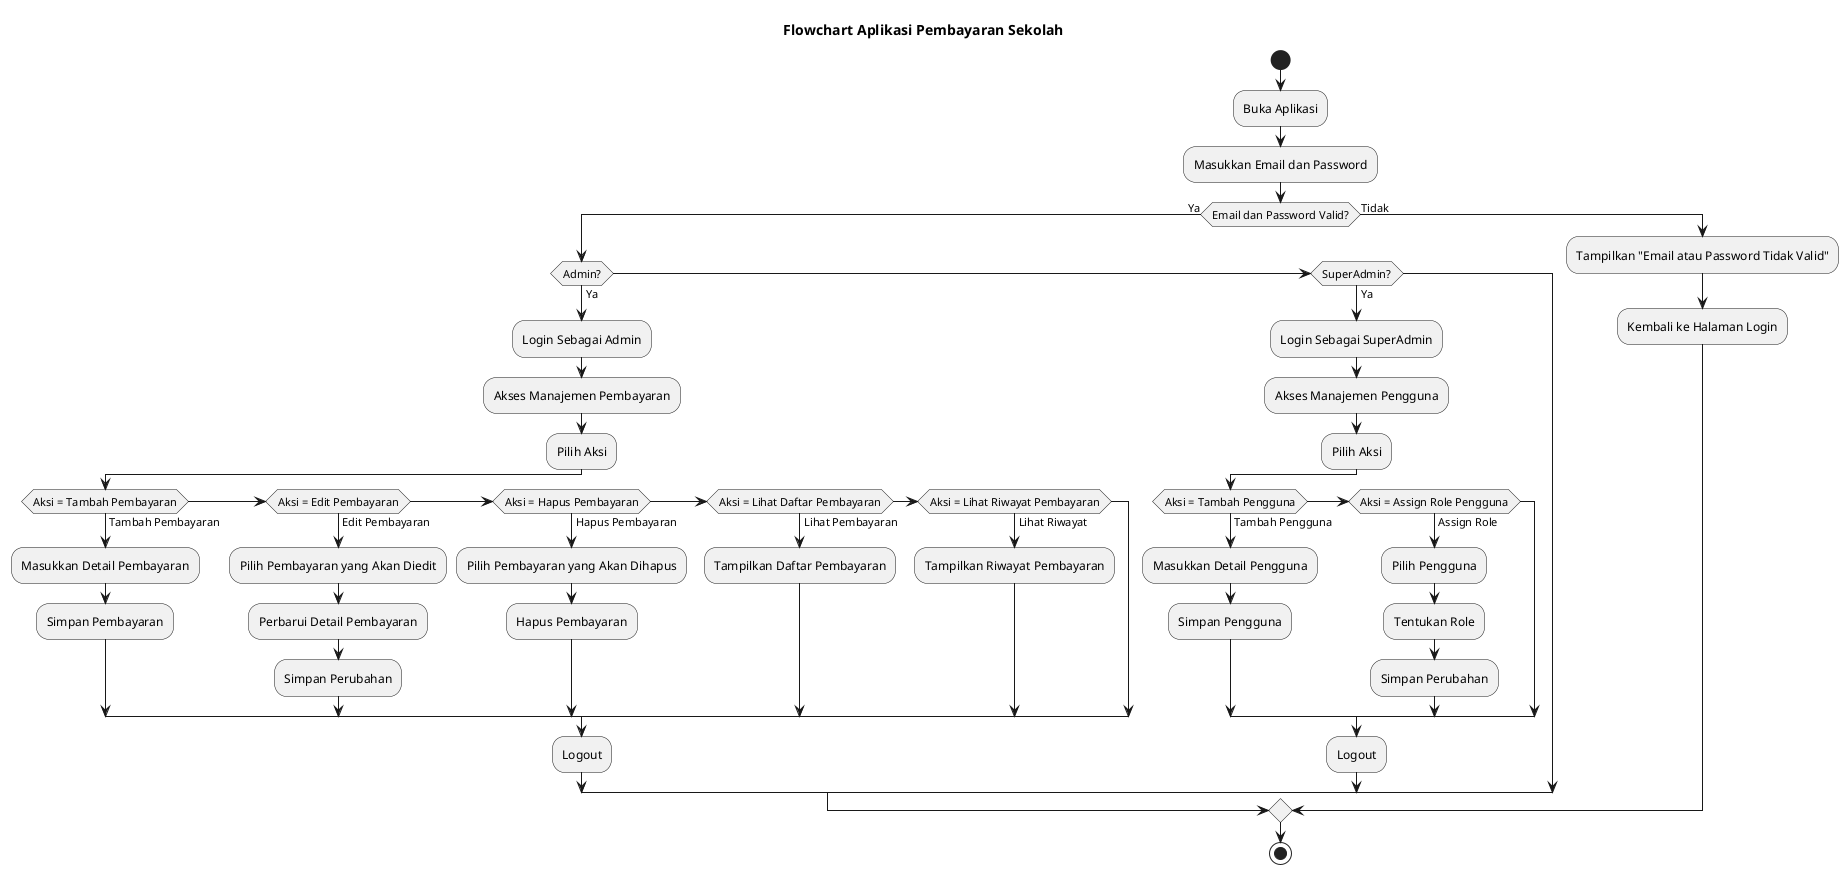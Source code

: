 @startuml pembayaran_sekolah_flowchart
title Flowchart Aplikasi Pembayaran Sekolah

start

:Buka Aplikasi;

:Masukkan Email dan Password;

if (Email dan Password Valid?) then (Ya)
    if (Admin?) then (Ya)
        :Login Sebagai Admin;
        :Akses Manajemen Pembayaran;
        :Pilih Aksi;
        if (Aksi = Tambah Pembayaran) then (Tambah Pembayaran)
            :Masukkan Detail Pembayaran;
            :Simpan Pembayaran;
        elseif (Aksi = Edit Pembayaran) then (Edit Pembayaran)
            :Pilih Pembayaran yang Akan Diedit;
            :Perbarui Detail Pembayaran;
            :Simpan Perubahan;
        elseif (Aksi = Hapus Pembayaran) then (Hapus Pembayaran)
            :Pilih Pembayaran yang Akan Dihapus;
            :Hapus Pembayaran;
        elseif (Aksi = Lihat Daftar Pembayaran) then (Lihat Pembayaran)
            :Tampilkan Daftar Pembayaran;
        elseif (Aksi = Lihat Riwayat Pembayaran) then (Lihat Riwayat)
            :Tampilkan Riwayat Pembayaran;
        endif
        :Logout;
    elseif (SuperAdmin?) then (Ya)
        :Login Sebagai SuperAdmin;
        :Akses Manajemen Pengguna;
        :Pilih Aksi;
        if (Aksi = Tambah Pengguna) then (Tambah Pengguna)
            :Masukkan Detail Pengguna;
            :Simpan Pengguna;
        elseif (Aksi = Assign Role Pengguna) then (Assign Role)
            :Pilih Pengguna;
            :Tentukan Role;
            :Simpan Perubahan;
        endif
        :Logout;
    endif
else (Tidak)
    :Tampilkan "Email atau Password Tidak Valid";
    :Kembali ke Halaman Login;
endif

stop

@enduml
